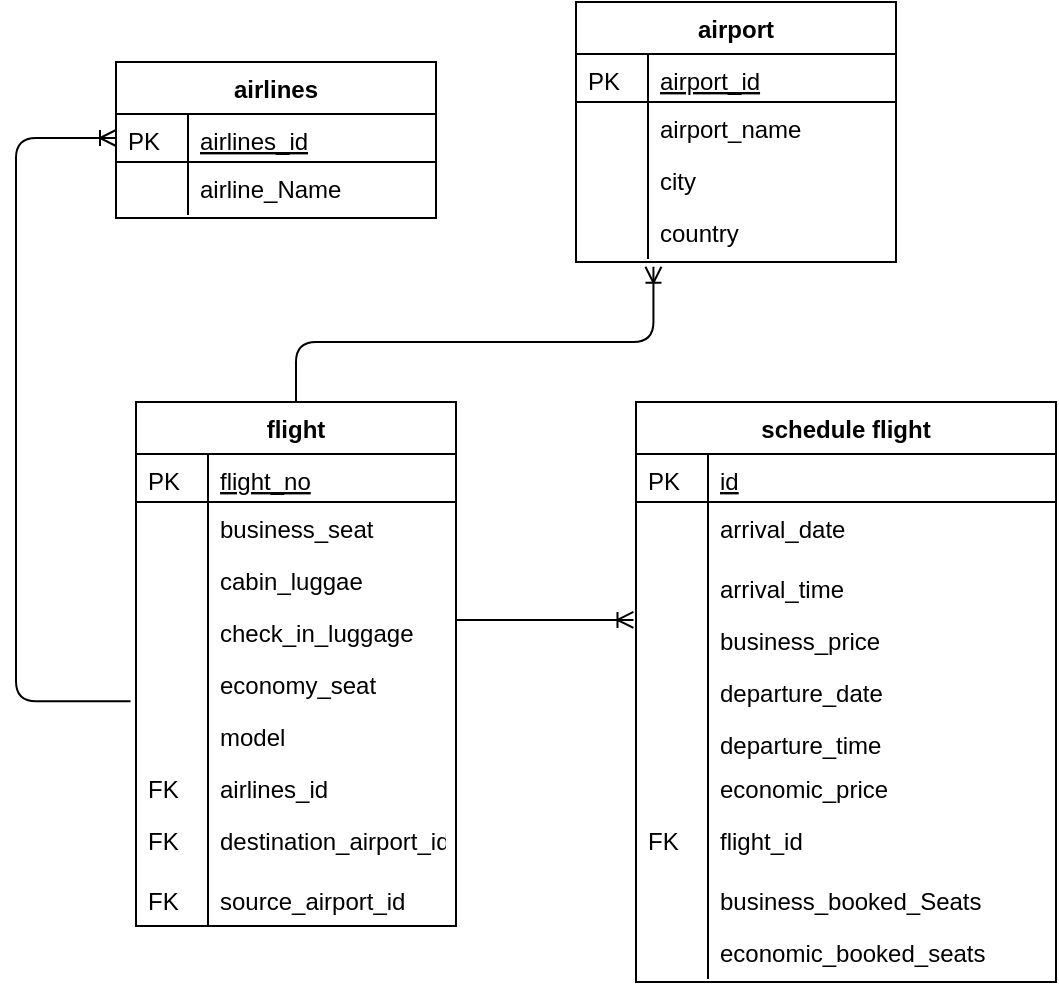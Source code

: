<mxfile version="12.5.8" type="device"><diagram id="C5RBs43oDa-KdzZeNtuy" name="Page-1"><mxGraphModel dx="782" dy="420" grid="1" gridSize="10" guides="1" tooltips="1" connect="1" arrows="1" fold="1" page="1" pageScale="1" pageWidth="827" pageHeight="1169" math="0" shadow="0"><root><mxCell id="WIyWlLk6GJQsqaUBKTNV-0"/><mxCell id="WIyWlLk6GJQsqaUBKTNV-1" parent="WIyWlLk6GJQsqaUBKTNV-0"/><mxCell id="zkfFHV4jXpPFQw0GAbJ--51" value="airlines" style="swimlane;fontStyle=1;childLayout=stackLayout;horizontal=1;startSize=26;horizontalStack=0;resizeParent=1;resizeLast=0;collapsible=1;marginBottom=0;rounded=0;shadow=0;strokeWidth=1;" parent="WIyWlLk6GJQsqaUBKTNV-1" vertex="1"><mxGeometry x="160" y="120" width="160" height="78" as="geometry"><mxRectangle x="20" y="80" width="160" height="26" as="alternateBounds"/></mxGeometry></mxCell><mxCell id="zkfFHV4jXpPFQw0GAbJ--52" value="airlines_id" style="shape=partialRectangle;top=0;left=0;right=0;bottom=1;align=left;verticalAlign=top;fillColor=none;spacingLeft=40;spacingRight=4;overflow=hidden;rotatable=0;points=[[0,0.5],[1,0.5]];portConstraint=eastwest;dropTarget=0;rounded=0;shadow=0;strokeWidth=1;fontStyle=4" parent="zkfFHV4jXpPFQw0GAbJ--51" vertex="1"><mxGeometry y="26" width="160" height="24" as="geometry"/></mxCell><mxCell id="zkfFHV4jXpPFQw0GAbJ--53" value="PK" style="shape=partialRectangle;top=0;left=0;bottom=0;fillColor=none;align=left;verticalAlign=top;spacingLeft=4;spacingRight=4;overflow=hidden;rotatable=0;points=[];portConstraint=eastwest;part=1;" parent="zkfFHV4jXpPFQw0GAbJ--52" vertex="1" connectable="0"><mxGeometry width="36" height="24" as="geometry"/></mxCell><mxCell id="zkfFHV4jXpPFQw0GAbJ--54" value="airline_Name" style="shape=partialRectangle;top=0;left=0;right=0;bottom=0;align=left;verticalAlign=top;fillColor=none;spacingLeft=40;spacingRight=4;overflow=hidden;rotatable=0;points=[[0,0.5],[1,0.5]];portConstraint=eastwest;dropTarget=0;rounded=0;shadow=0;strokeWidth=1;" parent="zkfFHV4jXpPFQw0GAbJ--51" vertex="1"><mxGeometry y="50" width="160" height="26" as="geometry"/></mxCell><mxCell id="zkfFHV4jXpPFQw0GAbJ--55" value="" style="shape=partialRectangle;top=0;left=0;bottom=0;fillColor=none;align=left;verticalAlign=top;spacingLeft=4;spacingRight=4;overflow=hidden;rotatable=0;points=[];portConstraint=eastwest;part=1;" parent="zkfFHV4jXpPFQw0GAbJ--54" vertex="1" connectable="0"><mxGeometry width="36" height="26" as="geometry"/></mxCell><mxCell id="3xFkmwjdL-A_REyG5bSj-2" value="airport" style="swimlane;fontStyle=1;childLayout=stackLayout;horizontal=1;startSize=26;horizontalStack=0;resizeParent=1;resizeLast=0;collapsible=1;marginBottom=0;rounded=0;shadow=0;strokeWidth=1;" vertex="1" parent="WIyWlLk6GJQsqaUBKTNV-1"><mxGeometry x="390" y="90" width="160" height="130" as="geometry"><mxRectangle x="20" y="80" width="160" height="26" as="alternateBounds"/></mxGeometry></mxCell><mxCell id="3xFkmwjdL-A_REyG5bSj-3" value="airport_id" style="shape=partialRectangle;top=0;left=0;right=0;bottom=1;align=left;verticalAlign=top;fillColor=none;spacingLeft=40;spacingRight=4;overflow=hidden;rotatable=0;points=[[0,0.5],[1,0.5]];portConstraint=eastwest;dropTarget=0;rounded=0;shadow=0;strokeWidth=1;fontStyle=4" vertex="1" parent="3xFkmwjdL-A_REyG5bSj-2"><mxGeometry y="26" width="160" height="24" as="geometry"/></mxCell><mxCell id="3xFkmwjdL-A_REyG5bSj-4" value="PK" style="shape=partialRectangle;top=0;left=0;bottom=0;fillColor=none;align=left;verticalAlign=top;spacingLeft=4;spacingRight=4;overflow=hidden;rotatable=0;points=[];portConstraint=eastwest;part=1;" vertex="1" connectable="0" parent="3xFkmwjdL-A_REyG5bSj-3"><mxGeometry width="36" height="24" as="geometry"/></mxCell><mxCell id="3xFkmwjdL-A_REyG5bSj-5" value="airport_name" style="shape=partialRectangle;top=0;left=0;right=0;bottom=0;align=left;verticalAlign=top;fillColor=none;spacingLeft=40;spacingRight=4;overflow=hidden;rotatable=0;points=[[0,0.5],[1,0.5]];portConstraint=eastwest;dropTarget=0;rounded=0;shadow=0;strokeWidth=1;" vertex="1" parent="3xFkmwjdL-A_REyG5bSj-2"><mxGeometry y="50" width="160" height="26" as="geometry"/></mxCell><mxCell id="3xFkmwjdL-A_REyG5bSj-6" value="" style="shape=partialRectangle;top=0;left=0;bottom=0;fillColor=none;align=left;verticalAlign=top;spacingLeft=4;spacingRight=4;overflow=hidden;rotatable=0;points=[];portConstraint=eastwest;part=1;" vertex="1" connectable="0" parent="3xFkmwjdL-A_REyG5bSj-5"><mxGeometry width="36" height="26" as="geometry"/></mxCell><mxCell id="3xFkmwjdL-A_REyG5bSj-7" value="city" style="shape=partialRectangle;top=0;left=0;right=0;bottom=0;align=left;verticalAlign=top;fillColor=none;spacingLeft=40;spacingRight=4;overflow=hidden;rotatable=0;points=[[0,0.5],[1,0.5]];portConstraint=eastwest;dropTarget=0;rounded=0;shadow=0;strokeWidth=1;" vertex="1" parent="3xFkmwjdL-A_REyG5bSj-2"><mxGeometry y="76" width="160" height="26" as="geometry"/></mxCell><mxCell id="3xFkmwjdL-A_REyG5bSj-8" value="" style="shape=partialRectangle;top=0;left=0;bottom=0;fillColor=none;align=left;verticalAlign=top;spacingLeft=4;spacingRight=4;overflow=hidden;rotatable=0;points=[];portConstraint=eastwest;part=1;" vertex="1" connectable="0" parent="3xFkmwjdL-A_REyG5bSj-7"><mxGeometry width="36" height="26" as="geometry"/></mxCell><mxCell id="3xFkmwjdL-A_REyG5bSj-9" value="country" style="shape=partialRectangle;top=0;left=0;right=0;bottom=0;align=left;verticalAlign=top;fillColor=none;spacingLeft=40;spacingRight=4;overflow=hidden;rotatable=0;points=[[0,0.5],[1,0.5]];portConstraint=eastwest;dropTarget=0;rounded=0;shadow=0;strokeWidth=1;" vertex="1" parent="3xFkmwjdL-A_REyG5bSj-2"><mxGeometry y="102" width="160" height="26" as="geometry"/></mxCell><mxCell id="3xFkmwjdL-A_REyG5bSj-10" value="" style="shape=partialRectangle;top=0;left=0;bottom=0;fillColor=none;align=left;verticalAlign=top;spacingLeft=4;spacingRight=4;overflow=hidden;rotatable=0;points=[];portConstraint=eastwest;part=1;" vertex="1" connectable="0" parent="3xFkmwjdL-A_REyG5bSj-9"><mxGeometry width="36" height="26" as="geometry"/></mxCell><mxCell id="3xFkmwjdL-A_REyG5bSj-11" value="flight" style="swimlane;fontStyle=1;childLayout=stackLayout;horizontal=1;startSize=26;horizontalStack=0;resizeParent=1;resizeLast=0;collapsible=1;marginBottom=0;rounded=0;shadow=0;strokeWidth=1;" vertex="1" parent="WIyWlLk6GJQsqaUBKTNV-1"><mxGeometry x="170" y="290" width="160" height="262" as="geometry"><mxRectangle x="20" y="80" width="160" height="26" as="alternateBounds"/></mxGeometry></mxCell><mxCell id="3xFkmwjdL-A_REyG5bSj-12" value="flight_no" style="shape=partialRectangle;top=0;left=0;right=0;bottom=1;align=left;verticalAlign=top;fillColor=none;spacingLeft=40;spacingRight=4;overflow=hidden;rotatable=0;points=[[0,0.5],[1,0.5]];portConstraint=eastwest;dropTarget=0;rounded=0;shadow=0;strokeWidth=1;fontStyle=4" vertex="1" parent="3xFkmwjdL-A_REyG5bSj-11"><mxGeometry y="26" width="160" height="24" as="geometry"/></mxCell><mxCell id="3xFkmwjdL-A_REyG5bSj-13" value="PK" style="shape=partialRectangle;top=0;left=0;bottom=0;fillColor=none;align=left;verticalAlign=top;spacingLeft=4;spacingRight=4;overflow=hidden;rotatable=0;points=[];portConstraint=eastwest;part=1;" vertex="1" connectable="0" parent="3xFkmwjdL-A_REyG5bSj-12"><mxGeometry width="36" height="24" as="geometry"/></mxCell><mxCell id="3xFkmwjdL-A_REyG5bSj-14" value="business_seat" style="shape=partialRectangle;top=0;left=0;right=0;bottom=0;align=left;verticalAlign=top;fillColor=none;spacingLeft=40;spacingRight=4;overflow=hidden;rotatable=0;points=[[0,0.5],[1,0.5]];portConstraint=eastwest;dropTarget=0;rounded=0;shadow=0;strokeWidth=1;" vertex="1" parent="3xFkmwjdL-A_REyG5bSj-11"><mxGeometry y="50" width="160" height="26" as="geometry"/></mxCell><mxCell id="3xFkmwjdL-A_REyG5bSj-15" value="" style="shape=partialRectangle;top=0;left=0;bottom=0;fillColor=none;align=left;verticalAlign=top;spacingLeft=4;spacingRight=4;overflow=hidden;rotatable=0;points=[];portConstraint=eastwest;part=1;" vertex="1" connectable="0" parent="3xFkmwjdL-A_REyG5bSj-14"><mxGeometry width="36" height="26" as="geometry"/></mxCell><mxCell id="3xFkmwjdL-A_REyG5bSj-16" value="cabin_luggae" style="shape=partialRectangle;top=0;left=0;right=0;bottom=0;align=left;verticalAlign=top;fillColor=none;spacingLeft=40;spacingRight=4;overflow=hidden;rotatable=0;points=[[0,0.5],[1,0.5]];portConstraint=eastwest;dropTarget=0;rounded=0;shadow=0;strokeWidth=1;" vertex="1" parent="3xFkmwjdL-A_REyG5bSj-11"><mxGeometry y="76" width="160" height="26" as="geometry"/></mxCell><mxCell id="3xFkmwjdL-A_REyG5bSj-17" value="" style="shape=partialRectangle;top=0;left=0;bottom=0;fillColor=none;align=left;verticalAlign=top;spacingLeft=4;spacingRight=4;overflow=hidden;rotatable=0;points=[];portConstraint=eastwest;part=1;" vertex="1" connectable="0" parent="3xFkmwjdL-A_REyG5bSj-16"><mxGeometry width="36" height="26" as="geometry"/></mxCell><mxCell id="3xFkmwjdL-A_REyG5bSj-18" value="check_in_luggage" style="shape=partialRectangle;top=0;left=0;right=0;bottom=0;align=left;verticalAlign=top;fillColor=none;spacingLeft=40;spacingRight=4;overflow=hidden;rotatable=0;points=[[0,0.5],[1,0.5]];portConstraint=eastwest;dropTarget=0;rounded=0;shadow=0;strokeWidth=1;" vertex="1" parent="3xFkmwjdL-A_REyG5bSj-11"><mxGeometry y="102" width="160" height="26" as="geometry"/></mxCell><mxCell id="3xFkmwjdL-A_REyG5bSj-19" value="" style="shape=partialRectangle;top=0;left=0;bottom=0;fillColor=none;align=left;verticalAlign=top;spacingLeft=4;spacingRight=4;overflow=hidden;rotatable=0;points=[];portConstraint=eastwest;part=1;" vertex="1" connectable="0" parent="3xFkmwjdL-A_REyG5bSj-18"><mxGeometry width="36" height="26" as="geometry"/></mxCell><mxCell id="3xFkmwjdL-A_REyG5bSj-20" value="economy_seat" style="shape=partialRectangle;top=0;left=0;right=0;bottom=0;align=left;verticalAlign=top;fillColor=none;spacingLeft=40;spacingRight=4;overflow=hidden;rotatable=0;points=[[0,0.5],[1,0.5]];portConstraint=eastwest;dropTarget=0;rounded=0;shadow=0;strokeWidth=1;" vertex="1" parent="3xFkmwjdL-A_REyG5bSj-11"><mxGeometry y="128" width="160" height="26" as="geometry"/></mxCell><mxCell id="3xFkmwjdL-A_REyG5bSj-21" value="" style="shape=partialRectangle;top=0;left=0;bottom=0;fillColor=none;align=left;verticalAlign=top;spacingLeft=4;spacingRight=4;overflow=hidden;rotatable=0;points=[];portConstraint=eastwest;part=1;" vertex="1" connectable="0" parent="3xFkmwjdL-A_REyG5bSj-20"><mxGeometry width="36" height="26" as="geometry"/></mxCell><mxCell id="3xFkmwjdL-A_REyG5bSj-22" value="model" style="shape=partialRectangle;top=0;left=0;right=0;bottom=0;align=left;verticalAlign=top;fillColor=none;spacingLeft=40;spacingRight=4;overflow=hidden;rotatable=0;points=[[0,0.5],[1,0.5]];portConstraint=eastwest;dropTarget=0;rounded=0;shadow=0;strokeWidth=1;" vertex="1" parent="3xFkmwjdL-A_REyG5bSj-11"><mxGeometry y="154" width="160" height="26" as="geometry"/></mxCell><mxCell id="3xFkmwjdL-A_REyG5bSj-23" value="" style="shape=partialRectangle;top=0;left=0;bottom=0;fillColor=none;align=left;verticalAlign=top;spacingLeft=4;spacingRight=4;overflow=hidden;rotatable=0;points=[];portConstraint=eastwest;part=1;" vertex="1" connectable="0" parent="3xFkmwjdL-A_REyG5bSj-22"><mxGeometry width="36" height="26" as="geometry"/></mxCell><mxCell id="3xFkmwjdL-A_REyG5bSj-24" value="airlines_id" style="shape=partialRectangle;top=0;left=0;right=0;bottom=0;align=left;verticalAlign=top;fillColor=none;spacingLeft=40;spacingRight=4;overflow=hidden;rotatable=0;points=[[0,0.5],[1,0.5]];portConstraint=eastwest;dropTarget=0;rounded=0;shadow=0;strokeWidth=1;" vertex="1" parent="3xFkmwjdL-A_REyG5bSj-11"><mxGeometry y="180" width="160" height="26" as="geometry"/></mxCell><mxCell id="3xFkmwjdL-A_REyG5bSj-25" value="FK" style="shape=partialRectangle;top=0;left=0;bottom=0;fillColor=none;align=left;verticalAlign=top;spacingLeft=4;spacingRight=4;overflow=hidden;rotatable=0;points=[];portConstraint=eastwest;part=1;" vertex="1" connectable="0" parent="3xFkmwjdL-A_REyG5bSj-24"><mxGeometry width="36" height="26" as="geometry"/></mxCell><mxCell id="3xFkmwjdL-A_REyG5bSj-26" value="destination_airport_id" style="shape=partialRectangle;top=0;left=0;right=0;bottom=0;align=left;verticalAlign=top;fillColor=none;spacingLeft=40;spacingRight=4;overflow=hidden;rotatable=0;points=[[0,0.5],[1,0.5]];portConstraint=eastwest;dropTarget=0;rounded=0;shadow=0;strokeWidth=1;" vertex="1" parent="3xFkmwjdL-A_REyG5bSj-11"><mxGeometry y="206" width="160" height="30" as="geometry"/></mxCell><mxCell id="3xFkmwjdL-A_REyG5bSj-27" value="FK" style="shape=partialRectangle;top=0;left=0;bottom=0;fillColor=none;align=left;verticalAlign=top;spacingLeft=4;spacingRight=4;overflow=hidden;rotatable=0;points=[];portConstraint=eastwest;part=1;" vertex="1" connectable="0" parent="3xFkmwjdL-A_REyG5bSj-26"><mxGeometry width="36" height="30" as="geometry"/></mxCell><mxCell id="3xFkmwjdL-A_REyG5bSj-28" value="source_airport_id" style="shape=partialRectangle;top=0;left=0;right=0;bottom=0;align=left;verticalAlign=top;fillColor=none;spacingLeft=40;spacingRight=4;overflow=hidden;rotatable=0;points=[[0,0.5],[1,0.5]];portConstraint=eastwest;dropTarget=0;rounded=0;shadow=0;strokeWidth=1;" vertex="1" parent="3xFkmwjdL-A_REyG5bSj-11"><mxGeometry y="236" width="160" height="26" as="geometry"/></mxCell><mxCell id="3xFkmwjdL-A_REyG5bSj-29" value="FK" style="shape=partialRectangle;top=0;left=0;bottom=0;fillColor=none;align=left;verticalAlign=top;spacingLeft=4;spacingRight=4;overflow=hidden;rotatable=0;points=[];portConstraint=eastwest;part=1;" vertex="1" connectable="0" parent="3xFkmwjdL-A_REyG5bSj-28"><mxGeometry width="36" height="26" as="geometry"/></mxCell><mxCell id="3xFkmwjdL-A_REyG5bSj-30" value="schedule flight" style="swimlane;fontStyle=1;childLayout=stackLayout;horizontal=1;startSize=26;horizontalStack=0;resizeParent=1;resizeLast=0;collapsible=1;marginBottom=0;rounded=0;shadow=0;strokeWidth=1;" vertex="1" parent="WIyWlLk6GJQsqaUBKTNV-1"><mxGeometry x="420" y="290" width="210" height="290" as="geometry"><mxRectangle x="20" y="80" width="160" height="26" as="alternateBounds"/></mxGeometry></mxCell><mxCell id="3xFkmwjdL-A_REyG5bSj-31" value="id" style="shape=partialRectangle;top=0;left=0;right=0;bottom=1;align=left;verticalAlign=top;fillColor=none;spacingLeft=40;spacingRight=4;overflow=hidden;rotatable=0;points=[[0,0.5],[1,0.5]];portConstraint=eastwest;dropTarget=0;rounded=0;shadow=0;strokeWidth=1;fontStyle=4" vertex="1" parent="3xFkmwjdL-A_REyG5bSj-30"><mxGeometry y="26" width="210" height="24" as="geometry"/></mxCell><mxCell id="3xFkmwjdL-A_REyG5bSj-32" value="PK" style="shape=partialRectangle;top=0;left=0;bottom=0;fillColor=none;align=left;verticalAlign=top;spacingLeft=4;spacingRight=4;overflow=hidden;rotatable=0;points=[];portConstraint=eastwest;part=1;" vertex="1" connectable="0" parent="3xFkmwjdL-A_REyG5bSj-31"><mxGeometry width="36" height="24" as="geometry"/></mxCell><mxCell id="3xFkmwjdL-A_REyG5bSj-33" value="arrival_date" style="shape=partialRectangle;top=0;left=0;right=0;bottom=0;align=left;verticalAlign=top;fillColor=none;spacingLeft=40;spacingRight=4;overflow=hidden;rotatable=0;points=[[0,0.5],[1,0.5]];portConstraint=eastwest;dropTarget=0;rounded=0;shadow=0;strokeWidth=1;" vertex="1" parent="3xFkmwjdL-A_REyG5bSj-30"><mxGeometry y="50" width="210" height="30" as="geometry"/></mxCell><mxCell id="3xFkmwjdL-A_REyG5bSj-34" value="" style="shape=partialRectangle;top=0;left=0;bottom=0;fillColor=none;align=left;verticalAlign=top;spacingLeft=4;spacingRight=4;overflow=hidden;rotatable=0;points=[];portConstraint=eastwest;part=1;" vertex="1" connectable="0" parent="3xFkmwjdL-A_REyG5bSj-33"><mxGeometry width="36" height="30.0" as="geometry"/></mxCell><mxCell id="3xFkmwjdL-A_REyG5bSj-35" value="arrival_time" style="shape=partialRectangle;top=0;left=0;right=0;bottom=0;align=left;verticalAlign=top;fillColor=none;spacingLeft=40;spacingRight=4;overflow=hidden;rotatable=0;points=[[0,0.5],[1,0.5]];portConstraint=eastwest;dropTarget=0;rounded=0;shadow=0;strokeWidth=1;" vertex="1" parent="3xFkmwjdL-A_REyG5bSj-30"><mxGeometry y="80" width="210" height="26" as="geometry"/></mxCell><mxCell id="3xFkmwjdL-A_REyG5bSj-36" value="" style="shape=partialRectangle;top=0;left=0;bottom=0;fillColor=none;align=left;verticalAlign=top;spacingLeft=4;spacingRight=4;overflow=hidden;rotatable=0;points=[];portConstraint=eastwest;part=1;" vertex="1" connectable="0" parent="3xFkmwjdL-A_REyG5bSj-35"><mxGeometry width="36" height="26" as="geometry"/></mxCell><mxCell id="3xFkmwjdL-A_REyG5bSj-37" value="business_price" style="shape=partialRectangle;top=0;left=0;right=0;bottom=0;align=left;verticalAlign=top;fillColor=none;spacingLeft=40;spacingRight=4;overflow=hidden;rotatable=0;points=[[0,0.5],[1,0.5]];portConstraint=eastwest;dropTarget=0;rounded=0;shadow=0;strokeWidth=1;" vertex="1" parent="3xFkmwjdL-A_REyG5bSj-30"><mxGeometry y="106" width="210" height="26" as="geometry"/></mxCell><mxCell id="3xFkmwjdL-A_REyG5bSj-38" value="" style="shape=partialRectangle;top=0;left=0;bottom=0;fillColor=none;align=left;verticalAlign=top;spacingLeft=4;spacingRight=4;overflow=hidden;rotatable=0;points=[];portConstraint=eastwest;part=1;" vertex="1" connectable="0" parent="3xFkmwjdL-A_REyG5bSj-37"><mxGeometry width="36" height="26" as="geometry"/></mxCell><mxCell id="3xFkmwjdL-A_REyG5bSj-39" value="departure_date" style="shape=partialRectangle;top=0;left=0;right=0;bottom=0;align=left;verticalAlign=top;fillColor=none;spacingLeft=40;spacingRight=4;overflow=hidden;rotatable=0;points=[[0,0.5],[1,0.5]];portConstraint=eastwest;dropTarget=0;rounded=0;shadow=0;strokeWidth=1;" vertex="1" parent="3xFkmwjdL-A_REyG5bSj-30"><mxGeometry y="132" width="210" height="26" as="geometry"/></mxCell><mxCell id="3xFkmwjdL-A_REyG5bSj-40" value="" style="shape=partialRectangle;top=0;left=0;bottom=0;fillColor=none;align=left;verticalAlign=top;spacingLeft=4;spacingRight=4;overflow=hidden;rotatable=0;points=[];portConstraint=eastwest;part=1;" vertex="1" connectable="0" parent="3xFkmwjdL-A_REyG5bSj-39"><mxGeometry width="36" height="26" as="geometry"/></mxCell><mxCell id="3xFkmwjdL-A_REyG5bSj-41" value="departure_time" style="shape=partialRectangle;top=0;left=0;right=0;bottom=0;align=left;verticalAlign=top;fillColor=none;spacingLeft=40;spacingRight=4;overflow=hidden;rotatable=0;points=[[0,0.5],[1,0.5]];portConstraint=eastwest;dropTarget=0;rounded=0;shadow=0;strokeWidth=1;" vertex="1" parent="3xFkmwjdL-A_REyG5bSj-30"><mxGeometry y="158" width="210" height="22" as="geometry"/></mxCell><mxCell id="3xFkmwjdL-A_REyG5bSj-42" value="" style="shape=partialRectangle;top=0;left=0;bottom=0;fillColor=none;align=left;verticalAlign=top;spacingLeft=4;spacingRight=4;overflow=hidden;rotatable=0;points=[];portConstraint=eastwest;part=1;" vertex="1" connectable="0" parent="3xFkmwjdL-A_REyG5bSj-41"><mxGeometry width="36" height="22" as="geometry"/></mxCell><mxCell id="3xFkmwjdL-A_REyG5bSj-43" value="economic_price" style="shape=partialRectangle;top=0;left=0;right=0;bottom=0;align=left;verticalAlign=top;fillColor=none;spacingLeft=40;spacingRight=4;overflow=hidden;rotatable=0;points=[[0,0.5],[1,0.5]];portConstraint=eastwest;dropTarget=0;rounded=0;shadow=0;strokeWidth=1;" vertex="1" parent="3xFkmwjdL-A_REyG5bSj-30"><mxGeometry y="180" width="210" height="26" as="geometry"/></mxCell><mxCell id="3xFkmwjdL-A_REyG5bSj-44" value="" style="shape=partialRectangle;top=0;left=0;bottom=0;fillColor=none;align=left;verticalAlign=top;spacingLeft=4;spacingRight=4;overflow=hidden;rotatable=0;points=[];portConstraint=eastwest;part=1;" vertex="1" connectable="0" parent="3xFkmwjdL-A_REyG5bSj-43"><mxGeometry width="36" height="26" as="geometry"/></mxCell><mxCell id="3xFkmwjdL-A_REyG5bSj-45" value="flight_id" style="shape=partialRectangle;top=0;left=0;right=0;bottom=0;align=left;verticalAlign=top;fillColor=none;spacingLeft=40;spacingRight=4;overflow=hidden;rotatable=0;points=[[0,0.5],[1,0.5]];portConstraint=eastwest;dropTarget=0;rounded=0;shadow=0;strokeWidth=1;" vertex="1" parent="3xFkmwjdL-A_REyG5bSj-30"><mxGeometry y="206" width="210" height="30" as="geometry"/></mxCell><mxCell id="3xFkmwjdL-A_REyG5bSj-46" value="FK" style="shape=partialRectangle;top=0;left=0;bottom=0;fillColor=none;align=left;verticalAlign=top;spacingLeft=4;spacingRight=4;overflow=hidden;rotatable=0;points=[];portConstraint=eastwest;part=1;" vertex="1" connectable="0" parent="3xFkmwjdL-A_REyG5bSj-45"><mxGeometry width="36" height="30" as="geometry"/></mxCell><mxCell id="3xFkmwjdL-A_REyG5bSj-47" value="business_booked_Seats" style="shape=partialRectangle;top=0;left=0;right=0;bottom=0;align=left;verticalAlign=top;fillColor=none;spacingLeft=40;spacingRight=4;overflow=hidden;rotatable=0;points=[[0,0.5],[1,0.5]];portConstraint=eastwest;dropTarget=0;rounded=0;shadow=0;strokeWidth=1;" vertex="1" parent="3xFkmwjdL-A_REyG5bSj-30"><mxGeometry y="236" width="210" height="26" as="geometry"/></mxCell><mxCell id="3xFkmwjdL-A_REyG5bSj-48" value="" style="shape=partialRectangle;top=0;left=0;bottom=0;fillColor=none;align=left;verticalAlign=top;spacingLeft=4;spacingRight=4;overflow=hidden;rotatable=0;points=[];portConstraint=eastwest;part=1;" vertex="1" connectable="0" parent="3xFkmwjdL-A_REyG5bSj-47"><mxGeometry width="36" height="26" as="geometry"/></mxCell><mxCell id="3xFkmwjdL-A_REyG5bSj-49" value="economic_booked_seats" style="shape=partialRectangle;top=0;left=0;right=0;bottom=0;align=left;verticalAlign=top;fillColor=none;spacingLeft=40;spacingRight=4;overflow=hidden;rotatable=0;points=[[0,0.5],[1,0.5]];portConstraint=eastwest;dropTarget=0;rounded=0;shadow=0;strokeWidth=1;" vertex="1" parent="3xFkmwjdL-A_REyG5bSj-30"><mxGeometry y="262" width="210" height="26" as="geometry"/></mxCell><mxCell id="3xFkmwjdL-A_REyG5bSj-50" value="" style="shape=partialRectangle;top=0;left=0;bottom=0;fillColor=none;align=left;verticalAlign=top;spacingLeft=4;spacingRight=4;overflow=hidden;rotatable=0;points=[];portConstraint=eastwest;part=1;" vertex="1" connectable="0" parent="3xFkmwjdL-A_REyG5bSj-49"><mxGeometry width="36" height="26" as="geometry"/></mxCell><mxCell id="3xFkmwjdL-A_REyG5bSj-51" value="" style="edgeStyle=elbowEdgeStyle;fontSize=12;html=1;endArrow=ERoneToMany;entryX=0;entryY=0.5;entryDx=0;entryDy=0;exitX=-0.017;exitY=0.833;exitDx=0;exitDy=0;exitPerimeter=0;elbow=vertical;" edge="1" parent="WIyWlLk6GJQsqaUBKTNV-1" source="3xFkmwjdL-A_REyG5bSj-20" target="zkfFHV4jXpPFQw0GAbJ--52"><mxGeometry width="100" height="100" relative="1" as="geometry"><mxPoint x="90" y="440" as="sourcePoint"/><mxPoint x="260" y="600" as="targetPoint"/><Array as="points"><mxPoint x="110" y="310"/></Array></mxGeometry></mxCell><mxCell id="3xFkmwjdL-A_REyG5bSj-53" value="" style="edgeStyle=elbowEdgeStyle;fontSize=12;html=1;endArrow=ERoneToMany;entryX=0.242;entryY=1.167;entryDx=0;entryDy=0;exitX=0.5;exitY=0;exitDx=0;exitDy=0;elbow=vertical;entryPerimeter=0;" edge="1" parent="WIyWlLk6GJQsqaUBKTNV-1" source="3xFkmwjdL-A_REyG5bSj-11" target="3xFkmwjdL-A_REyG5bSj-9"><mxGeometry width="100" height="100" relative="1" as="geometry"><mxPoint x="177.28" y="449.658" as="sourcePoint"/><mxPoint x="170" y="168" as="targetPoint"/><Array as="points"><mxPoint x="270" y="260"/></Array></mxGeometry></mxCell><mxCell id="3xFkmwjdL-A_REyG5bSj-54" value="" style="fontSize=12;html=1;endArrow=ERoneToMany;entryX=-0.006;entryY=0.115;entryDx=0;entryDy=0;elbow=vertical;entryPerimeter=0;" edge="1" parent="WIyWlLk6GJQsqaUBKTNV-1" target="3xFkmwjdL-A_REyG5bSj-37"><mxGeometry width="100" height="100" relative="1" as="geometry"><mxPoint x="330" y="399" as="sourcePoint"/><mxPoint x="438.72" y="232.342" as="targetPoint"/></mxGeometry></mxCell></root></mxGraphModel></diagram></mxfile>